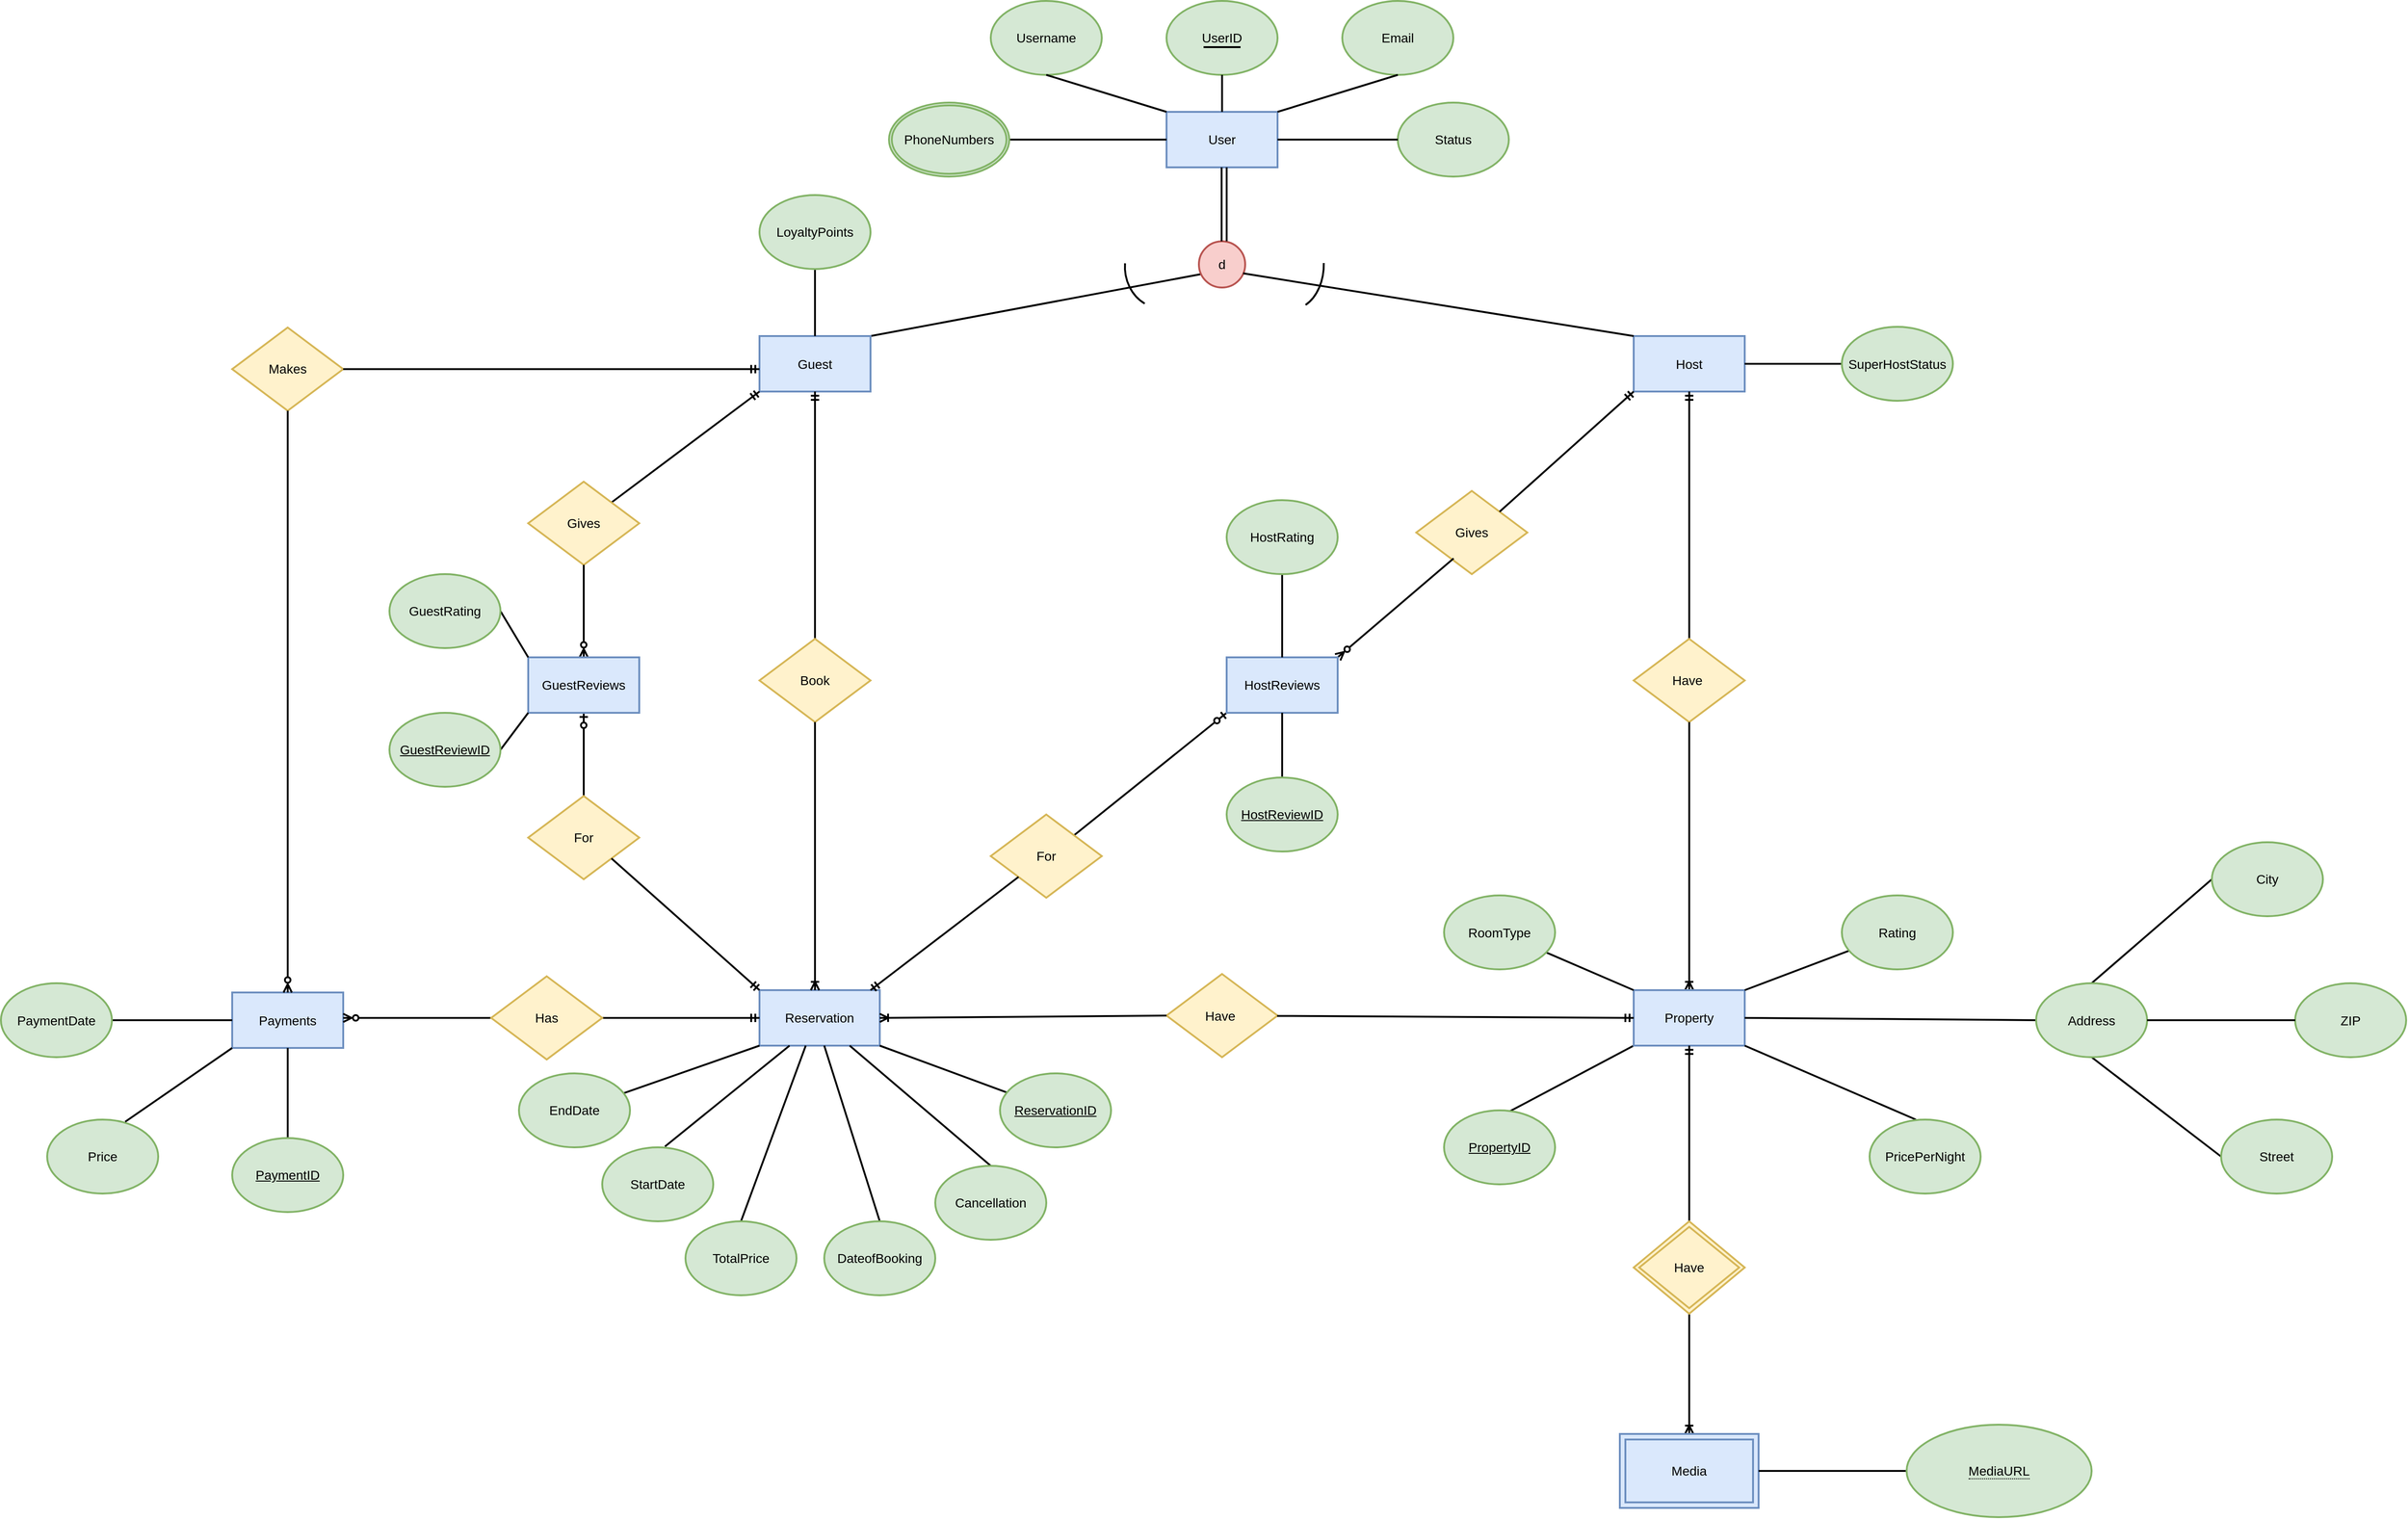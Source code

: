 <mxfile version="22.1.7" type="device">
  <diagram id="R2lEEEUBdFMjLlhIrx00" name="Page-1">
    <mxGraphModel dx="5560" dy="2050" grid="1" gridSize="10" guides="1" tooltips="1" connect="1" arrows="1" fold="1" page="1" pageScale="1" pageWidth="850" pageHeight="1100" math="0" shadow="0" extFonts="Permanent Marker^https://fonts.googleapis.com/css?family=Permanent+Marker">
      <root>
        <mxCell id="0" />
        <mxCell id="1" parent="0" />
        <mxCell id="eR8TVxgXeTOk0L5o_r-3-2" value="&lt;font style=&quot;font-size: 14px;&quot;&gt;User&lt;/font&gt;" style="rounded=0;whiteSpace=wrap;html=1;fillColor=#dae8fc;strokeColor=#6c8ebf;strokeWidth=2;fontSize=14;fontStyle=0" parent="1" vertex="1">
          <mxGeometry x="360" y="150" width="120" height="60" as="geometry" />
        </mxCell>
        <mxCell id="eR8TVxgXeTOk0L5o_r-3-7" value="&lt;font style=&quot;font-size: 14px;&quot;&gt;Username&lt;/font&gt;" style="ellipse;whiteSpace=wrap;html=1;fillColor=#d5e8d4;strokeColor=#82b366;strokeWidth=2;fontSize=14;fontStyle=0" parent="1" vertex="1">
          <mxGeometry x="170" y="30" width="120" height="80" as="geometry" />
        </mxCell>
        <mxCell id="eR8TVxgXeTOk0L5o_r-3-8" value="&lt;font style=&quot;font-size: 14px;&quot;&gt;UserID&lt;/font&gt;" style="ellipse;whiteSpace=wrap;html=1;fillColor=#d5e8d4;strokeColor=#82b366;strokeWidth=2;fontSize=14;fontStyle=0" parent="1" vertex="1">
          <mxGeometry x="360" y="30" width="120" height="80" as="geometry" />
        </mxCell>
        <mxCell id="eR8TVxgXeTOk0L5o_r-3-9" value="&lt;font style=&quot;font-size: 14px;&quot;&gt;Email&lt;/font&gt;" style="ellipse;whiteSpace=wrap;html=1;fillColor=#d5e8d4;strokeColor=#82b366;strokeWidth=2;fontSize=14;fontStyle=0" parent="1" vertex="1">
          <mxGeometry x="550" y="30" width="120" height="80" as="geometry" />
        </mxCell>
        <mxCell id="eR8TVxgXeTOk0L5o_r-3-10" value="" style="endArrow=none;html=1;rounded=0;exitX=0;exitY=0;exitDx=0;exitDy=0;strokeWidth=2;fontSize=14;fontStyle=0" parent="1" source="eR8TVxgXeTOk0L5o_r-3-2" edge="1">
          <mxGeometry width="50" height="50" relative="1" as="geometry">
            <mxPoint x="180" y="160" as="sourcePoint" />
            <mxPoint x="230" y="110" as="targetPoint" />
          </mxGeometry>
        </mxCell>
        <mxCell id="eR8TVxgXeTOk0L5o_r-3-11" value="" style="endArrow=none;html=1;rounded=0;exitX=0.5;exitY=0;exitDx=0;exitDy=0;strokeWidth=2;fontSize=14;fontStyle=0" parent="1" source="eR8TVxgXeTOk0L5o_r-3-2" edge="1">
          <mxGeometry width="50" height="50" relative="1" as="geometry">
            <mxPoint x="410" y="160" as="sourcePoint" />
            <mxPoint x="420" y="110" as="targetPoint" />
          </mxGeometry>
        </mxCell>
        <mxCell id="eR8TVxgXeTOk0L5o_r-3-12" value="" style="endArrow=none;html=1;rounded=0;exitX=0.5;exitY=1;exitDx=0;exitDy=0;entryX=1;entryY=0;entryDx=0;entryDy=0;strokeWidth=2;fontSize=14;fontStyle=0" parent="1" source="eR8TVxgXeTOk0L5o_r-3-9" target="eR8TVxgXeTOk0L5o_r-3-2" edge="1">
          <mxGeometry width="50" height="50" relative="1" as="geometry">
            <mxPoint x="610" y="225" as="sourcePoint" />
            <mxPoint x="480" y="170" as="targetPoint" />
          </mxGeometry>
        </mxCell>
        <mxCell id="eR8TVxgXeTOk0L5o_r-3-15" value="" style="endArrow=none;html=1;rounded=0;strokeWidth=2;fontSize=14;fontStyle=0" parent="1" edge="1">
          <mxGeometry width="50" height="50" relative="1" as="geometry">
            <mxPoint x="400" y="80" as="sourcePoint" />
            <mxPoint x="440" y="80" as="targetPoint" />
          </mxGeometry>
        </mxCell>
        <mxCell id="eR8TVxgXeTOk0L5o_r-3-18" value="" style="endArrow=none;html=1;rounded=0;exitX=1;exitY=0;exitDx=0;exitDy=0;strokeWidth=2;fontSize=14;fontStyle=0" parent="1" source="eR8TVxgXeTOk0L5o_r-3-19" edge="1">
          <mxGeometry width="50" height="50" relative="1" as="geometry">
            <mxPoint x="350" y="375" as="sourcePoint" />
            <mxPoint x="400" y="325" as="targetPoint" />
          </mxGeometry>
        </mxCell>
        <mxCell id="eR8TVxgXeTOk0L5o_r-3-19" value="&lt;font style=&quot;font-size: 14px;&quot;&gt;Guest&lt;/font&gt;" style="rounded=0;whiteSpace=wrap;html=1;fillColor=#dae8fc;strokeColor=#6c8ebf;strokeWidth=2;fontSize=14;fontStyle=0" parent="1" vertex="1">
          <mxGeometry x="-80" y="392.5" width="120" height="60" as="geometry" />
        </mxCell>
        <mxCell id="eR8TVxgXeTOk0L5o_r-3-27" value="" style="verticalLabelPosition=bottom;verticalAlign=top;html=1;shape=mxgraph.basic.arc;startAngle=0.577;endAngle=0.763;strokeWidth=2;fontSize=14;fontStyle=0" parent="1" vertex="1">
          <mxGeometry x="315" y="272.5" width="80" height="90" as="geometry" />
        </mxCell>
        <mxCell id="eR8TVxgXeTOk0L5o_r-3-32" value="" style="endArrow=none;html=1;rounded=0;exitX=0.5;exitY=0;exitDx=0;exitDy=0;entryX=0.5;entryY=1;entryDx=0;entryDy=0;strokeWidth=2;fontSize=14;fontStyle=0" parent="1" source="eR8TVxgXeTOk0L5o_r-3-19" target="Yw1Rvifl_4rnwtDzFo2M-11" edge="1">
          <mxGeometry width="50" height="50" relative="1" as="geometry">
            <mxPoint x="-220" y="392.5" as="sourcePoint" />
            <mxPoint x="-180.0" y="352.5" as="targetPoint" />
          </mxGeometry>
        </mxCell>
        <mxCell id="eR8TVxgXeTOk0L5o_r-3-36" value="&lt;font style=&quot;font-size: 14px;&quot;&gt;Host&lt;/font&gt;" style="rounded=0;whiteSpace=wrap;html=1;fillColor=#dae8fc;strokeColor=#6c8ebf;strokeWidth=2;fontSize=14;fontStyle=0" parent="1" vertex="1">
          <mxGeometry x="865" y="392.5" width="120" height="60" as="geometry" />
        </mxCell>
        <mxCell id="eR8TVxgXeTOk0L5o_r-3-37" value="" style="endArrow=none;html=1;rounded=0;exitX=0;exitY=0;exitDx=0;exitDy=0;strokeWidth=2;fontSize=14;fontStyle=0" parent="1" source="eR8TVxgXeTOk0L5o_r-3-17" edge="1">
          <mxGeometry width="50" height="50" relative="1" as="geometry">
            <mxPoint x="375" y="462.5" as="sourcePoint" />
            <mxPoint x="410" y="327.5" as="targetPoint" />
            <Array as="points" />
          </mxGeometry>
        </mxCell>
        <mxCell id="eR8TVxgXeTOk0L5o_r-3-39" value="" style="verticalLabelPosition=bottom;verticalAlign=top;html=1;shape=mxgraph.basic.arc;startAngle=0.245;endAngle=0.428;strokeWidth=2;fontSize=14;fontStyle=0" parent="1" vertex="1">
          <mxGeometry x="460" y="266.25" width="70" height="97.5" as="geometry" />
        </mxCell>
        <mxCell id="eR8TVxgXeTOk0L5o_r-3-52" value="" style="endArrow=ERmandOne;html=1;rounded=0;endFill=0;entryX=0.5;entryY=1;entryDx=0;entryDy=0;strokeWidth=2;fontSize=14;fontStyle=0" parent="1" source="Yw1Rvifl_4rnwtDzFo2M-55" target="eR8TVxgXeTOk0L5o_r-3-19" edge="1">
          <mxGeometry width="50" height="50" relative="1" as="geometry">
            <mxPoint x="-20" y="562.5" as="sourcePoint" />
            <mxPoint x="-20" y="460" as="targetPoint" />
          </mxGeometry>
        </mxCell>
        <mxCell id="eR8TVxgXeTOk0L5o_r-3-107" value="" style="endArrow=ERmandOne;html=1;rounded=0;exitX=0.5;exitY=0;exitDx=0;exitDy=0;endFill=0;strokeWidth=2;fontSize=14;fontStyle=0;entryX=0.5;entryY=1;entryDx=0;entryDy=0;" parent="1" source="Yw1Rvifl_4rnwtDzFo2M-17" target="eR8TVxgXeTOk0L5o_r-3-36" edge="1">
          <mxGeometry width="50" height="50" relative="1" as="geometry">
            <mxPoint x="925" y="572.5" as="sourcePoint" />
            <mxPoint x="945" y="450" as="targetPoint" />
          </mxGeometry>
        </mxCell>
        <mxCell id="eR8TVxgXeTOk0L5o_r-3-17" value="&lt;font style=&quot;font-size: 14px;&quot;&gt;d&lt;/font&gt;" style="ellipse;whiteSpace=wrap;html=1;aspect=fixed;fillColor=#f8cecc;strokeColor=#b85450;strokeWidth=2;fontSize=14;fontStyle=0" parent="1" vertex="1">
          <mxGeometry x="395" y="290" width="50" height="50" as="geometry" />
        </mxCell>
        <mxCell id="MQzUX687LwjazqS2eihC-2" value="" style="endArrow=none;html=1;rounded=0;exitX=0;exitY=0;exitDx=0;exitDy=0;entryX=0.955;entryY=0.693;entryDx=0;entryDy=0;entryPerimeter=0;strokeWidth=2;fontSize=14;fontStyle=0" parent="1" source="eR8TVxgXeTOk0L5o_r-3-36" target="eR8TVxgXeTOk0L5o_r-3-17" edge="1">
          <mxGeometry width="50" height="50" relative="1" as="geometry">
            <mxPoint x="400" y="380" as="sourcePoint" />
            <mxPoint x="450" y="330" as="targetPoint" />
          </mxGeometry>
        </mxCell>
        <mxCell id="Yw1Rvifl_4rnwtDzFo2M-5" value="" style="endArrow=none;html=1;rounded=0;exitX=0.5;exitY=0;exitDx=0;exitDy=0;strokeWidth=2;fontSize=14;fontStyle=0" parent="1" edge="1">
          <mxGeometry width="50" height="50" relative="1" as="geometry">
            <mxPoint x="419.55" y="210" as="sourcePoint" />
            <mxPoint x="419.55" y="290" as="targetPoint" />
          </mxGeometry>
        </mxCell>
        <mxCell id="Yw1Rvifl_4rnwtDzFo2M-6" value="&lt;font style=&quot;font-size: 14px;&quot;&gt;Status&lt;/font&gt;" style="ellipse;whiteSpace=wrap;html=1;fillColor=#d5e8d4;strokeColor=#82b366;strokeWidth=2;fontSize=14;fontStyle=0" parent="1" vertex="1">
          <mxGeometry x="610" y="140" width="120" height="80" as="geometry" />
        </mxCell>
        <mxCell id="Yw1Rvifl_4rnwtDzFo2M-8" value="" style="endArrow=none;html=1;rounded=0;exitX=0;exitY=0.5;exitDx=0;exitDy=0;entryX=1;entryY=0;entryDx=0;entryDy=0;strokeWidth=2;fontSize=14;fontStyle=0" parent="1" source="Yw1Rvifl_4rnwtDzFo2M-6" edge="1">
          <mxGeometry width="50" height="50" relative="1" as="geometry">
            <mxPoint x="610" y="140" as="sourcePoint" />
            <mxPoint x="480" y="180" as="targetPoint" />
          </mxGeometry>
        </mxCell>
        <mxCell id="Yw1Rvifl_4rnwtDzFo2M-9" value="" style="endArrow=none;html=1;rounded=0;exitX=0;exitY=0.5;exitDx=0;exitDy=0;entryX=1;entryY=0.5;entryDx=0;entryDy=0;strokeWidth=2;fontSize=14;fontStyle=0" parent="1" source="eR8TVxgXeTOk0L5o_r-3-2" target="Yw1Rvifl_4rnwtDzFo2M-14" edge="1">
          <mxGeometry width="50" height="50" relative="1" as="geometry">
            <mxPoint x="300" y="179.55" as="sourcePoint" />
            <mxPoint x="200" y="180" as="targetPoint" />
          </mxGeometry>
        </mxCell>
        <mxCell id="Yw1Rvifl_4rnwtDzFo2M-116" value="" style="rounded=0;orthogonalLoop=1;jettySize=auto;html=1;endArrow=none;endFill=0;strokeWidth=2;fontSize=14;fontStyle=0" parent="1" source="Yw1Rvifl_4rnwtDzFo2M-10" target="eR8TVxgXeTOk0L5o_r-3-36" edge="1">
          <mxGeometry relative="1" as="geometry" />
        </mxCell>
        <mxCell id="Yw1Rvifl_4rnwtDzFo2M-10" value="&lt;font style=&quot;font-size: 14px;&quot;&gt;SuperHostStatus&lt;/font&gt;" style="ellipse;whiteSpace=wrap;html=1;fontSize=14;fillColor=#d5e8d4;strokeColor=#82b366;strokeWidth=2;fontStyle=0" parent="1" vertex="1">
          <mxGeometry x="1090" y="382.5" width="120" height="80" as="geometry" />
        </mxCell>
        <mxCell id="Yw1Rvifl_4rnwtDzFo2M-11" value="&lt;font style=&quot;font-size: 14px;&quot;&gt;LoyaltyPoints&lt;/font&gt;" style="ellipse;whiteSpace=wrap;html=1;fillColor=#d5e8d4;strokeColor=#82b366;strokeWidth=2;fontSize=14;fontStyle=0" parent="1" vertex="1">
          <mxGeometry x="-80" y="240" width="120" height="80" as="geometry" />
        </mxCell>
        <mxCell id="Yw1Rvifl_4rnwtDzFo2M-14" value="PhoneNumbers" style="ellipse;shape=doubleEllipse;margin=3;whiteSpace=wrap;html=1;align=center;fillColor=#d5e8d4;strokeColor=#82b366;strokeWidth=2;fontSize=14;fontStyle=0" parent="1" vertex="1">
          <mxGeometry x="60" y="140" width="130" height="80" as="geometry" />
        </mxCell>
        <mxCell id="Yw1Rvifl_4rnwtDzFo2M-17" value="Have&amp;nbsp;" style="shape=rhombus;perimeter=rhombusPerimeter;whiteSpace=wrap;html=1;align=center;fillColor=#fff2cc;strokeColor=#d6b656;strokeWidth=2;fontSize=14;fontStyle=0" parent="1" vertex="1">
          <mxGeometry x="865" y="720" width="120" height="90" as="geometry" />
        </mxCell>
        <mxCell id="Yw1Rvifl_4rnwtDzFo2M-18" value="" style="endArrow=none;html=1;rounded=0;startArrow=ERoneToMany;startFill=0;strokeWidth=2;fontSize=14;fontStyle=0;entryX=0.5;entryY=1;entryDx=0;entryDy=0;exitX=0.5;exitY=0;exitDx=0;exitDy=0;" parent="1" source="Yw1Rvifl_4rnwtDzFo2M-19" target="Yw1Rvifl_4rnwtDzFo2M-17" edge="1">
          <mxGeometry width="50" height="50" relative="1" as="geometry">
            <mxPoint x="944.74" y="1100" as="sourcePoint" />
            <mxPoint x="944.74" y="980" as="targetPoint" />
          </mxGeometry>
        </mxCell>
        <mxCell id="Yw1Rvifl_4rnwtDzFo2M-35" style="rounded=0;orthogonalLoop=1;jettySize=auto;html=1;exitX=0;exitY=1;exitDx=0;exitDy=0;strokeWidth=2;endArrow=none;endFill=0;fontSize=14;fontStyle=0;entryX=0.592;entryY=0.013;entryDx=0;entryDy=0;entryPerimeter=0;" parent="1" source="Yw1Rvifl_4rnwtDzFo2M-19" target="Yw1Rvifl_4rnwtDzFo2M-31" edge="1">
          <mxGeometry relative="1" as="geometry" />
        </mxCell>
        <mxCell id="Yw1Rvifl_4rnwtDzFo2M-19" value="&lt;font style=&quot;font-size: 14px;&quot;&gt;Property&lt;/font&gt;" style="rounded=0;whiteSpace=wrap;html=1;fillColor=#dae8fc;strokeColor=#6c8ebf;strokeWidth=2;fontSize=14;fontStyle=0" parent="1" vertex="1">
          <mxGeometry x="865" y="1100" width="120" height="60" as="geometry" />
        </mxCell>
        <mxCell id="Yw1Rvifl_4rnwtDzFo2M-43" style="rounded=0;orthogonalLoop=1;jettySize=auto;html=1;entryX=0;entryY=0.5;entryDx=0;entryDy=0;endArrow=none;endFill=0;strokeWidth=2;exitX=1;exitY=0.5;exitDx=0;exitDy=0;fontSize=14;fontStyle=0" parent="1" source="Yw1Rvifl_4rnwtDzFo2M-19" target="Yw1Rvifl_4rnwtDzFo2M-32" edge="1">
          <mxGeometry relative="1" as="geometry">
            <mxPoint x="950.58" y="1160" as="sourcePoint" />
            <mxPoint x="939.42" y="1343.44" as="targetPoint" />
          </mxGeometry>
        </mxCell>
        <mxCell id="Yw1Rvifl_4rnwtDzFo2M-31" value="&lt;font style=&quot;font-size: 14px;&quot;&gt;PropertyID&lt;/font&gt;" style="ellipse;whiteSpace=wrap;html=1;fontSize=14;fontStyle=4;fillColor=#d5e8d4;strokeColor=#82b366;strokeWidth=2;" parent="1" vertex="1">
          <mxGeometry x="660" y="1230" width="120" height="80" as="geometry" />
        </mxCell>
        <mxCell id="Yw1Rvifl_4rnwtDzFo2M-47" style="rounded=0;orthogonalLoop=1;jettySize=auto;html=1;exitX=0.5;exitY=1;exitDx=0;exitDy=0;entryX=0;entryY=0.5;entryDx=0;entryDy=0;endArrow=none;endFill=0;strokeWidth=2;fontSize=14;fontStyle=0;" parent="1" source="Yw1Rvifl_4rnwtDzFo2M-32" target="Yw1Rvifl_4rnwtDzFo2M-33" edge="1">
          <mxGeometry relative="1" as="geometry" />
        </mxCell>
        <mxCell id="Yw1Rvifl_4rnwtDzFo2M-48" style="rounded=0;orthogonalLoop=1;jettySize=auto;html=1;exitX=0.5;exitY=0;exitDx=0;exitDy=0;entryX=0;entryY=0.5;entryDx=0;entryDy=0;endArrow=none;endFill=0;strokeWidth=2;fontSize=14;fontStyle=0" parent="1" source="Yw1Rvifl_4rnwtDzFo2M-32" target="Yw1Rvifl_4rnwtDzFo2M-34" edge="1">
          <mxGeometry relative="1" as="geometry" />
        </mxCell>
        <mxCell id="Yw1Rvifl_4rnwtDzFo2M-32" value="&lt;font style=&quot;font-size: 14px;&quot;&gt;Address&lt;/font&gt;" style="ellipse;whiteSpace=wrap;html=1;fontSize=14;fillColor=#d5e8d4;strokeColor=#82b366;strokeWidth=2;fontStyle=0" parent="1" vertex="1">
          <mxGeometry x="1300" y="1092.5" width="120" height="80" as="geometry" />
        </mxCell>
        <mxCell id="Yw1Rvifl_4rnwtDzFo2M-33" value="&lt;font style=&quot;font-size: 14px;&quot;&gt;Street&lt;/font&gt;" style="ellipse;whiteSpace=wrap;html=1;fontSize=14;fillColor=#d5e8d4;strokeColor=#82b366;strokeWidth=2;fontStyle=0" parent="1" vertex="1">
          <mxGeometry x="1500" y="1240" width="120" height="80" as="geometry" />
        </mxCell>
        <mxCell id="Yw1Rvifl_4rnwtDzFo2M-34" value="&lt;font style=&quot;font-size: 14px;&quot;&gt;City&lt;/font&gt;" style="ellipse;whiteSpace=wrap;html=1;fontSize=14;fillColor=#d5e8d4;strokeColor=#82b366;strokeWidth=2;fontStyle=0" parent="1" vertex="1">
          <mxGeometry x="1490" y="940" width="120" height="80" as="geometry" />
        </mxCell>
        <mxCell id="Yw1Rvifl_4rnwtDzFo2M-40" value="&lt;font style=&quot;font-size: 14px;&quot;&gt;ZIP&lt;br style=&quot;font-size: 14px;&quot;&gt;&lt;/font&gt;" style="ellipse;whiteSpace=wrap;html=1;fontSize=14;fillColor=#d5e8d4;strokeColor=#82b366;strokeWidth=2;fontStyle=0" parent="1" vertex="1">
          <mxGeometry x="1580" y="1092.5" width="120" height="80" as="geometry" />
        </mxCell>
        <mxCell id="Yw1Rvifl_4rnwtDzFo2M-46" style="rounded=0;orthogonalLoop=1;jettySize=auto;html=1;exitX=1;exitY=0.5;exitDx=0;exitDy=0;entryX=0;entryY=0.5;entryDx=0;entryDy=0;endArrow=none;endFill=0;strokeWidth=2;fontSize=14;fontStyle=0" parent="1" source="Yw1Rvifl_4rnwtDzFo2M-32" target="Yw1Rvifl_4rnwtDzFo2M-40" edge="1">
          <mxGeometry relative="1" as="geometry" />
        </mxCell>
        <mxCell id="Yw1Rvifl_4rnwtDzFo2M-49" style="rounded=0;orthogonalLoop=1;jettySize=auto;html=1;exitX=1;exitY=1;exitDx=0;exitDy=0;strokeWidth=2;endArrow=none;endFill=0;entryX=0.417;entryY=0;entryDx=0;entryDy=0;fontSize=14;fontStyle=0;entryPerimeter=0;" parent="1" source="Yw1Rvifl_4rnwtDzFo2M-19" target="Yw1Rvifl_4rnwtDzFo2M-50" edge="1">
          <mxGeometry relative="1" as="geometry">
            <mxPoint x="1005" y="1161.08" as="sourcePoint" />
            <mxPoint x="1140.799" y="1203.924" as="targetPoint" />
          </mxGeometry>
        </mxCell>
        <mxCell id="Yw1Rvifl_4rnwtDzFo2M-50" value="&lt;font style=&quot;font-size: 14px;&quot;&gt;PricePerNight&lt;/font&gt;" style="ellipse;whiteSpace=wrap;html=1;fontSize=14;fillColor=#d5e8d4;strokeColor=#82b366;strokeWidth=2;fontStyle=0" parent="1" vertex="1">
          <mxGeometry x="1120" y="1240" width="120" height="80" as="geometry" />
        </mxCell>
        <mxCell id="Yw1Rvifl_4rnwtDzFo2M-51" style="rounded=0;orthogonalLoop=1;jettySize=auto;html=1;exitX=0;exitY=0;exitDx=0;exitDy=0;strokeWidth=2;endArrow=none;endFill=0;fontSize=14;fontStyle=0" parent="1" source="Yw1Rvifl_4rnwtDzFo2M-19" target="Yw1Rvifl_4rnwtDzFo2M-52" edge="1">
          <mxGeometry relative="1" as="geometry">
            <mxPoint x="677.5" y="1260" as="sourcePoint" />
          </mxGeometry>
        </mxCell>
        <mxCell id="Yw1Rvifl_4rnwtDzFo2M-52" value="&lt;font style=&quot;font-size: 14px;&quot;&gt;RoomType&lt;/font&gt;" style="ellipse;whiteSpace=wrap;html=1;fontSize=14;fillColor=#d5e8d4;strokeColor=#82b366;strokeWidth=2;fontStyle=0" parent="1" vertex="1">
          <mxGeometry x="660" y="997.5" width="120" height="80" as="geometry" />
        </mxCell>
        <mxCell id="Yw1Rvifl_4rnwtDzFo2M-53" style="rounded=0;orthogonalLoop=1;jettySize=auto;html=1;exitX=1;exitY=0;exitDx=0;exitDy=0;strokeWidth=2;endArrow=none;endFill=0;fontSize=14;fontStyle=0" parent="1" source="Yw1Rvifl_4rnwtDzFo2M-19" target="Yw1Rvifl_4rnwtDzFo2M-54" edge="1">
          <mxGeometry relative="1" as="geometry">
            <mxPoint x="1015" y="1040" as="sourcePoint" />
          </mxGeometry>
        </mxCell>
        <mxCell id="Yw1Rvifl_4rnwtDzFo2M-54" value="&lt;font style=&quot;font-size: 14px;&quot;&gt;Rating&lt;/font&gt;" style="ellipse;whiteSpace=wrap;html=1;fontSize=14;fillColor=#d5e8d4;strokeColor=#82b366;strokeWidth=2;fontStyle=0" parent="1" vertex="1">
          <mxGeometry x="1090" y="997.5" width="120" height="80" as="geometry" />
        </mxCell>
        <mxCell id="Yw1Rvifl_4rnwtDzFo2M-55" value="Book" style="shape=rhombus;perimeter=rhombusPerimeter;whiteSpace=wrap;html=1;align=center;fillColor=#fff2cc;strokeColor=#d6b656;strokeWidth=2;fontSize=14;fontStyle=0" parent="1" vertex="1">
          <mxGeometry x="-80" y="720" width="120" height="90" as="geometry" />
        </mxCell>
        <mxCell id="Yw1Rvifl_4rnwtDzFo2M-56" value="&lt;font style=&quot;font-size: 14px;&quot;&gt;Reservation&lt;/font&gt;" style="rounded=0;whiteSpace=wrap;html=1;fillColor=#dae8fc;strokeColor=#6c8ebf;strokeWidth=2;fontSize=14;fontStyle=0" parent="1" vertex="1">
          <mxGeometry x="-80" y="1100" width="130" height="60" as="geometry" />
        </mxCell>
        <mxCell id="Yw1Rvifl_4rnwtDzFo2M-57" value="" style="endArrow=none;html=1;rounded=0;startArrow=ERoneToMany;startFill=0;strokeWidth=2;fontSize=14;fontStyle=0" parent="1" target="Yw1Rvifl_4rnwtDzFo2M-55" edge="1">
          <mxGeometry width="50" height="50" relative="1" as="geometry">
            <mxPoint x="-20" y="1100" as="sourcePoint" />
            <mxPoint x="-20" y="1020" as="targetPoint" />
          </mxGeometry>
        </mxCell>
        <mxCell id="Yw1Rvifl_4rnwtDzFo2M-58" style="rounded=0;orthogonalLoop=1;jettySize=auto;html=1;exitX=1;exitY=1;exitDx=0;exitDy=0;strokeWidth=2;endArrow=none;endFill=0;fontSize=14;fontStyle=0" parent="1" source="Yw1Rvifl_4rnwtDzFo2M-56" target="Yw1Rvifl_4rnwtDzFo2M-59" edge="1">
          <mxGeometry relative="1" as="geometry">
            <mxPoint x="-270" y="1210" as="sourcePoint" />
          </mxGeometry>
        </mxCell>
        <mxCell id="Yw1Rvifl_4rnwtDzFo2M-59" value="&lt;font style=&quot;font-size: 14px;&quot;&gt;ReservationID&lt;/font&gt;" style="ellipse;whiteSpace=wrap;html=1;fontSize=14;fontStyle=4;fillColor=#d5e8d4;strokeColor=#82b366;strokeWidth=2;" parent="1" vertex="1">
          <mxGeometry x="180" y="1190" width="120" height="80" as="geometry" />
        </mxCell>
        <mxCell id="Yw1Rvifl_4rnwtDzFo2M-60" style="rounded=0;orthogonalLoop=1;jettySize=auto;html=1;strokeWidth=2;endArrow=none;endFill=0;entryX=0.565;entryY=-0.011;entryDx=0;entryDy=0;entryPerimeter=0;fontSize=14;fontStyle=0;exitX=0.25;exitY=1;exitDx=0;exitDy=0;" parent="1" source="Yw1Rvifl_4rnwtDzFo2M-56" target="Yw1Rvifl_4rnwtDzFo2M-61" edge="1">
          <mxGeometry relative="1" as="geometry">
            <mxPoint x="-40" y="1160" as="sourcePoint" />
            <mxPoint x="-90.642" y="1327.989" as="targetPoint" />
          </mxGeometry>
        </mxCell>
        <mxCell id="Yw1Rvifl_4rnwtDzFo2M-61" value="&lt;font style=&quot;font-size: 14px;&quot;&gt;StartDate&lt;/font&gt;" style="ellipse;whiteSpace=wrap;html=1;fontSize=14;fillColor=#d5e8d4;strokeColor=#82b366;strokeWidth=2;fontStyle=0" parent="1" vertex="1">
          <mxGeometry x="-250" y="1270" width="120" height="80" as="geometry" />
        </mxCell>
        <mxCell id="Yw1Rvifl_4rnwtDzFo2M-62" style="rounded=0;orthogonalLoop=1;jettySize=auto;html=1;strokeWidth=2;endArrow=none;endFill=0;fontSize=14;fontStyle=0;entryX=0.5;entryY=0;entryDx=0;entryDy=0;" parent="1" target="Yw1Rvifl_4rnwtDzFo2M-63" edge="1">
          <mxGeometry relative="1" as="geometry">
            <mxPoint x="-30" y="1160" as="sourcePoint" />
          </mxGeometry>
        </mxCell>
        <mxCell id="Yw1Rvifl_4rnwtDzFo2M-63" value="&lt;font style=&quot;font-size: 14px;&quot;&gt;TotalPrice&lt;/font&gt;" style="ellipse;whiteSpace=wrap;html=1;fontSize=14;fillColor=#d5e8d4;strokeColor=#82b366;strokeWidth=2;fontStyle=0" parent="1" vertex="1">
          <mxGeometry x="-160" y="1350" width="120" height="80" as="geometry" />
        </mxCell>
        <mxCell id="Yw1Rvifl_4rnwtDzFo2M-64" style="rounded=0;orthogonalLoop=1;jettySize=auto;html=1;exitX=0;exitY=1;exitDx=0;exitDy=0;strokeWidth=2;endArrow=none;endFill=0;fontSize=14;fontStyle=0" parent="1" source="Yw1Rvifl_4rnwtDzFo2M-56" target="Yw1Rvifl_4rnwtDzFo2M-65" edge="1">
          <mxGeometry relative="1" as="geometry">
            <mxPoint x="-392" y="920" as="sourcePoint" />
          </mxGeometry>
        </mxCell>
        <mxCell id="Yw1Rvifl_4rnwtDzFo2M-65" value="&lt;font style=&quot;font-size: 14px;&quot;&gt;EndDate&lt;/font&gt;" style="ellipse;whiteSpace=wrap;html=1;fontSize=14;fillColor=#d5e8d4;strokeColor=#82b366;strokeWidth=2;fontStyle=0" parent="1" vertex="1">
          <mxGeometry x="-340" y="1190" width="120" height="80" as="geometry" />
        </mxCell>
        <mxCell id="Yw1Rvifl_4rnwtDzFo2M-67" style="rounded=0;orthogonalLoop=1;jettySize=auto;html=1;strokeWidth=2;endArrow=none;endFill=0;fontSize=14;fontStyle=0;entryX=0.5;entryY=0;entryDx=0;entryDy=0;" parent="1" target="Yw1Rvifl_4rnwtDzFo2M-68" edge="1">
          <mxGeometry relative="1" as="geometry">
            <mxPoint x="-10" y="1160" as="sourcePoint" />
          </mxGeometry>
        </mxCell>
        <mxCell id="Yw1Rvifl_4rnwtDzFo2M-68" value="&lt;font style=&quot;font-size: 14px;&quot;&gt;DateofBooking&lt;/font&gt;" style="ellipse;whiteSpace=wrap;html=1;fontSize=14;fillColor=#d5e8d4;strokeColor=#82b366;strokeWidth=2;fontStyle=0" parent="1" vertex="1">
          <mxGeometry x="-10" y="1350" width="120" height="80" as="geometry" />
        </mxCell>
        <mxCell id="Yw1Rvifl_4rnwtDzFo2M-81" value="Makes" style="shape=rhombus;perimeter=rhombusPerimeter;whiteSpace=wrap;html=1;align=center;fillColor=#fff2cc;strokeColor=#d6b656;strokeWidth=2;fontSize=14;fontStyle=0" parent="1" vertex="1">
          <mxGeometry x="-650" y="383.25" width="120" height="90" as="geometry" />
        </mxCell>
        <mxCell id="Yw1Rvifl_4rnwtDzFo2M-82" style="rounded=0;orthogonalLoop=1;jettySize=auto;html=1;exitX=0;exitY=0.5;exitDx=0;exitDy=0;strokeWidth=2;endArrow=none;endFill=0;startArrow=ERmandOne;startFill=0;entryX=1;entryY=0.5;entryDx=0;entryDy=0;fontSize=14;fontStyle=0" parent="1" target="Yw1Rvifl_4rnwtDzFo2M-81" edge="1">
          <mxGeometry relative="1" as="geometry">
            <mxPoint x="-80" y="428.25" as="sourcePoint" />
            <mxPoint x="-530" y="425.75" as="targetPoint" />
          </mxGeometry>
        </mxCell>
        <mxCell id="Yw1Rvifl_4rnwtDzFo2M-84" value="&lt;font style=&quot;font-size: 14px;&quot;&gt;Payments&lt;/font&gt;" style="rounded=0;whiteSpace=wrap;html=1;fillColor=#dae8fc;strokeColor=#6c8ebf;strokeWidth=2;fontSize=14;fontStyle=0" parent="1" vertex="1">
          <mxGeometry x="-650" y="1102.5" width="120" height="60" as="geometry" />
        </mxCell>
        <mxCell id="Yw1Rvifl_4rnwtDzFo2M-85" value="" style="endArrow=none;html=1;rounded=0;entryX=0.5;entryY=1;entryDx=0;entryDy=0;exitX=0.5;exitY=0;exitDx=0;exitDy=0;startArrow=ERzeroToMany;startFill=0;strokeWidth=2;fontSize=14;fontStyle=0" parent="1" source="Yw1Rvifl_4rnwtDzFo2M-84" target="Yw1Rvifl_4rnwtDzFo2M-81" edge="1">
          <mxGeometry width="50" height="50" relative="1" as="geometry">
            <mxPoint x="-770" y="428.25" as="sourcePoint" />
            <mxPoint x="-920" y="256.75" as="targetPoint" />
          </mxGeometry>
        </mxCell>
        <mxCell id="Yw1Rvifl_4rnwtDzFo2M-86" style="rounded=0;orthogonalLoop=1;jettySize=auto;html=1;exitX=0.5;exitY=1;exitDx=0;exitDy=0;strokeWidth=2;endArrow=none;endFill=0;fontSize=14;fontStyle=0" parent="1" source="Yw1Rvifl_4rnwtDzFo2M-84" target="Yw1Rvifl_4rnwtDzFo2M-87" edge="1">
          <mxGeometry relative="1" as="geometry">
            <mxPoint x="-610" y="1242.5" as="sourcePoint" />
          </mxGeometry>
        </mxCell>
        <mxCell id="Yw1Rvifl_4rnwtDzFo2M-87" value="&lt;font style=&quot;font-size: 14px;&quot;&gt;PaymentID&lt;/font&gt;" style="ellipse;whiteSpace=wrap;html=1;fontSize=14;fontStyle=4;fillColor=#d5e8d4;strokeColor=#82b366;strokeWidth=2;" parent="1" vertex="1">
          <mxGeometry x="-650" y="1260" width="120" height="80" as="geometry" />
        </mxCell>
        <mxCell id="Yw1Rvifl_4rnwtDzFo2M-88" style="rounded=0;orthogonalLoop=1;jettySize=auto;html=1;strokeWidth=2;endArrow=none;endFill=0;fontSize=14;fontStyle=0;exitX=0;exitY=0.5;exitDx=0;exitDy=0;" parent="1" source="Yw1Rvifl_4rnwtDzFo2M-84" target="Yw1Rvifl_4rnwtDzFo2M-89" edge="1">
          <mxGeometry relative="1" as="geometry">
            <mxPoint x="-650" y="1080" as="sourcePoint" />
          </mxGeometry>
        </mxCell>
        <mxCell id="Yw1Rvifl_4rnwtDzFo2M-89" value="&lt;font style=&quot;font-size: 14px;&quot;&gt;PaymentDate&lt;/font&gt;" style="ellipse;whiteSpace=wrap;html=1;fontSize=14;fontStyle=0;fillColor=#d5e8d4;strokeColor=#82b366;strokeWidth=2;" parent="1" vertex="1">
          <mxGeometry x="-900" y="1092.5" width="120" height="80" as="geometry" />
        </mxCell>
        <mxCell id="Yw1Rvifl_4rnwtDzFo2M-101" style="rounded=0;orthogonalLoop=1;jettySize=auto;html=1;endArrow=none;endFill=0;strokeWidth=2;startArrow=ERmandOne;startFill=0;fontSize=14;fontStyle=0;exitX=0.5;exitY=1;exitDx=0;exitDy=0;entryX=0.5;entryY=0;entryDx=0;entryDy=0;" parent="1" source="Yw1Rvifl_4rnwtDzFo2M-19" target="Yw1Rvifl_4rnwtDzFo2M-105" edge="1">
          <mxGeometry relative="1" as="geometry">
            <mxPoint x="944.33" y="1160" as="sourcePoint" />
            <mxPoint x="944.33" y="1370" as="targetPoint" />
          </mxGeometry>
        </mxCell>
        <mxCell id="Yw1Rvifl_4rnwtDzFo2M-104" value="" style="rounded=0;orthogonalLoop=1;jettySize=auto;html=1;endArrow=none;endFill=0;entryX=0.5;entryY=1;entryDx=0;entryDy=0;startArrow=ERoneToMany;startFill=0;strokeWidth=2;fontSize=14;fontStyle=0;exitX=0.5;exitY=0;exitDx=0;exitDy=0;" parent="1" source="Yw1Rvifl_4rnwtDzFo2M-106" target="Yw1Rvifl_4rnwtDzFo2M-105" edge="1">
          <mxGeometry relative="1" as="geometry">
            <mxPoint x="945" y="1610" as="sourcePoint" />
            <mxPoint x="443.487" y="1808.866" as="targetPoint" />
          </mxGeometry>
        </mxCell>
        <mxCell id="Yw1Rvifl_4rnwtDzFo2M-105" value="Have" style="shape=rhombus;double=1;perimeter=rhombusPerimeter;whiteSpace=wrap;html=1;align=center;fillColor=#fff2cc;strokeColor=#d6b656;strokeWidth=2;fontSize=14;fontStyle=0" parent="1" vertex="1">
          <mxGeometry x="865" y="1350" width="120" height="100" as="geometry" />
        </mxCell>
        <mxCell id="Yw1Rvifl_4rnwtDzFo2M-106" value="Media" style="shape=ext;margin=3;double=1;whiteSpace=wrap;html=1;align=center;fillColor=#dae8fc;strokeColor=#6c8ebf;strokeWidth=2;fontSize=14;fontStyle=0" parent="1" vertex="1">
          <mxGeometry x="850" y="1580" width="150" height="80" as="geometry" />
        </mxCell>
        <mxCell id="Yw1Rvifl_4rnwtDzFo2M-109" style="rounded=0;orthogonalLoop=1;jettySize=auto;html=1;exitX=1;exitY=0.5;exitDx=0;exitDy=0;entryX=0;entryY=0.5;entryDx=0;entryDy=0;endArrow=none;endFill=0;strokeWidth=2;fontSize=14;fontStyle=0" parent="1" source="Yw1Rvifl_4rnwtDzFo2M-106" target="Yw1Rvifl_4rnwtDzFo2M-111" edge="1">
          <mxGeometry relative="1" as="geometry">
            <mxPoint x="1000" y="1830" as="sourcePoint" />
            <mxPoint x="990" y="1930" as="targetPoint" />
          </mxGeometry>
        </mxCell>
        <mxCell id="Yw1Rvifl_4rnwtDzFo2M-111" value="&lt;span style=&quot;border-bottom: 1px dotted; font-size: 14px;&quot;&gt;MediaURL&lt;/span&gt;" style="ellipse;whiteSpace=wrap;html=1;align=center;fillColor=#d5e8d4;strokeColor=#82b366;strokeWidth=2;fontSize=14;fontStyle=0" parent="1" vertex="1">
          <mxGeometry x="1160" y="1570" width="200" height="100" as="geometry" />
        </mxCell>
        <mxCell id="5MB1CnsHQRnCacVK7Dpy-1" style="rounded=0;orthogonalLoop=1;jettySize=auto;html=1;exitX=0.75;exitY=1;exitDx=0;exitDy=0;strokeWidth=2;endArrow=none;endFill=0;fontSize=14;fontStyle=0;entryX=0.5;entryY=0;entryDx=0;entryDy=0;" parent="1" source="Yw1Rvifl_4rnwtDzFo2M-56" target="5MB1CnsHQRnCacVK7Dpy-2" edge="1">
          <mxGeometry relative="1" as="geometry">
            <mxPoint x="40" y="1121.5" as="sourcePoint" />
            <mxPoint x="58.631" y="1328.225" as="targetPoint" />
          </mxGeometry>
        </mxCell>
        <mxCell id="5MB1CnsHQRnCacVK7Dpy-2" value="&lt;font style=&quot;font-size: 14px;&quot;&gt;Cancellation&lt;br style=&quot;font-size: 14px;&quot;&gt;&lt;/font&gt;" style="ellipse;whiteSpace=wrap;html=1;fontSize=14;fontStyle=0;fillColor=#d5e8d4;strokeColor=#82b366;strokeWidth=2;" parent="1" vertex="1">
          <mxGeometry x="110" y="1290" width="120" height="80" as="geometry" />
        </mxCell>
        <mxCell id="5MB1CnsHQRnCacVK7Dpy-4" value="Have&amp;nbsp;" style="shape=rhombus;perimeter=rhombusPerimeter;whiteSpace=wrap;html=1;align=center;fillColor=#fff2cc;strokeColor=#d6b656;strokeWidth=2;fontSize=14;fontStyle=0" parent="1" vertex="1">
          <mxGeometry x="360" y="1082.5" width="120" height="90" as="geometry" />
        </mxCell>
        <mxCell id="5MB1CnsHQRnCacVK7Dpy-5" style="rounded=0;orthogonalLoop=1;jettySize=auto;html=1;entryX=0;entryY=0.5;entryDx=0;entryDy=0;endArrow=ERmandOne;endFill=0;strokeWidth=2;fontSize=14;fontStyle=0" parent="1" source="5MB1CnsHQRnCacVK7Dpy-4" target="Yw1Rvifl_4rnwtDzFo2M-19" edge="1">
          <mxGeometry relative="1" as="geometry" />
        </mxCell>
        <mxCell id="5MB1CnsHQRnCacVK7Dpy-9" style="rounded=0;orthogonalLoop=1;jettySize=auto;html=1;entryX=0;entryY=0.5;entryDx=0;entryDy=0;endArrow=none;endFill=0;exitX=1;exitY=0.5;exitDx=0;exitDy=0;strokeWidth=2;startArrow=ERoneToMany;startFill=0;fontSize=14;fontStyle=0" parent="1" source="Yw1Rvifl_4rnwtDzFo2M-56" target="5MB1CnsHQRnCacVK7Dpy-4" edge="1">
          <mxGeometry relative="1" as="geometry">
            <mxPoint x="50" y="1126.5" as="sourcePoint" />
            <mxPoint x="455" y="1128.5" as="targetPoint" />
          </mxGeometry>
        </mxCell>
        <mxCell id="5MB1CnsHQRnCacVK7Dpy-10" style="rounded=0;orthogonalLoop=1;jettySize=auto;html=1;strokeWidth=2;endArrow=ERmandOne;endFill=0;entryX=0;entryY=1;entryDx=0;entryDy=0;exitX=1;exitY=0;exitDx=0;exitDy=0;fontSize=14;fontStyle=0" parent="1" source="5MB1CnsHQRnCacVK7Dpy-11" target="eR8TVxgXeTOk0L5o_r-3-19" edge="1">
          <mxGeometry relative="1" as="geometry">
            <mxPoint x="-345" y="550" as="sourcePoint" />
            <mxPoint x="-550" y="412.5" as="targetPoint" />
          </mxGeometry>
        </mxCell>
        <mxCell id="5MB1CnsHQRnCacVK7Dpy-11" value="Gives" style="shape=rhombus;perimeter=rhombusPerimeter;whiteSpace=wrap;html=1;align=center;fillColor=#fff2cc;strokeColor=#d6b656;strokeWidth=2;fontSize=14;fontStyle=0" parent="1" vertex="1">
          <mxGeometry x="-330" y="550" width="120" height="90" as="geometry" />
        </mxCell>
        <mxCell id="5MB1CnsHQRnCacVK7Dpy-12" style="rounded=0;orthogonalLoop=1;jettySize=auto;html=1;strokeWidth=2;endArrow=none;endFill=0;entryX=0.5;entryY=1;entryDx=0;entryDy=0;fontSize=14;fontStyle=0;startArrow=ERzeroToMany;startFill=0;" parent="1" source="5MB1CnsHQRnCacVK7Dpy-13" target="5MB1CnsHQRnCacVK7Dpy-11" edge="1">
          <mxGeometry relative="1" as="geometry">
            <mxPoint x="150" y="795" as="sourcePoint" />
            <mxPoint x="150" y="670" as="targetPoint" />
          </mxGeometry>
        </mxCell>
        <mxCell id="5MB1CnsHQRnCacVK7Dpy-14" style="rounded=0;orthogonalLoop=1;jettySize=auto;html=1;strokeWidth=2;endArrow=ERzeroToOne;endFill=0;entryX=0.5;entryY=1;entryDx=0;entryDy=0;exitX=0.5;exitY=0;exitDx=0;exitDy=0;fontSize=14;fontStyle=0" parent="1" source="5MB1CnsHQRnCacVK7Dpy-16" target="5MB1CnsHQRnCacVK7Dpy-13" edge="1">
          <mxGeometry relative="1" as="geometry">
            <mxPoint x="150" y="900" as="sourcePoint" />
            <mxPoint x="149" y="860" as="targetPoint" />
          </mxGeometry>
        </mxCell>
        <mxCell id="5MB1CnsHQRnCacVK7Dpy-13" value="&lt;font style=&quot;font-size: 14px;&quot;&gt;GuestReviews&lt;/font&gt;" style="rounded=0;whiteSpace=wrap;html=1;fillColor=#dae8fc;strokeColor=#6c8ebf;strokeWidth=2;fontSize=14;fontStyle=0" parent="1" vertex="1">
          <mxGeometry x="-330" y="740" width="120" height="60" as="geometry" />
        </mxCell>
        <mxCell id="5MB1CnsHQRnCacVK7Dpy-16" value="For" style="shape=rhombus;perimeter=rhombusPerimeter;whiteSpace=wrap;html=1;align=center;fillColor=#fff2cc;strokeColor=#d6b656;strokeWidth=2;fontSize=14;fontStyle=0" parent="1" vertex="1">
          <mxGeometry x="-330" y="890" width="120" height="90" as="geometry" />
        </mxCell>
        <mxCell id="5MB1CnsHQRnCacVK7Dpy-17" style="rounded=0;orthogonalLoop=1;jettySize=auto;html=1;strokeWidth=2;endArrow=none;endFill=0;entryX=1;entryY=1;entryDx=0;entryDy=0;exitX=0;exitY=0;exitDx=0;exitDy=0;fontSize=14;fontStyle=0;startArrow=ERmandOne;startFill=0;" parent="1" source="Yw1Rvifl_4rnwtDzFo2M-56" target="5MB1CnsHQRnCacVK7Dpy-16" edge="1">
          <mxGeometry relative="1" as="geometry">
            <mxPoint x="38" y="1100" as="sourcePoint" />
            <mxPoint x="38" y="1010" as="targetPoint" />
          </mxGeometry>
        </mxCell>
        <mxCell id="5MB1CnsHQRnCacVK7Dpy-20" value="Gives" style="shape=rhombus;perimeter=rhombusPerimeter;whiteSpace=wrap;html=1;align=center;fillColor=#fff2cc;strokeColor=#d6b656;strokeWidth=2;fontSize=14;fontStyle=0" parent="1" vertex="1">
          <mxGeometry x="630" y="560" width="120" height="90" as="geometry" />
        </mxCell>
        <mxCell id="5MB1CnsHQRnCacVK7Dpy-21" style="rounded=0;orthogonalLoop=1;jettySize=auto;html=1;strokeWidth=2;endArrow=none;endFill=0;entryX=0.336;entryY=0.811;entryDx=0;entryDy=0;exitX=1;exitY=0;exitDx=0;exitDy=0;fontSize=14;fontStyle=0;startArrow=ERzeroToMany;startFill=0;entryPerimeter=0;" parent="1" source="5MB1CnsHQRnCacVK7Dpy-23" target="5MB1CnsHQRnCacVK7Dpy-20" edge="1">
          <mxGeometry relative="1" as="geometry">
            <mxPoint x="1090" y="765" as="sourcePoint" />
            <mxPoint x="1090" y="640" as="targetPoint" />
          </mxGeometry>
        </mxCell>
        <mxCell id="5MB1CnsHQRnCacVK7Dpy-22" style="rounded=0;orthogonalLoop=1;jettySize=auto;html=1;strokeWidth=2;endArrow=ERzeroToOne;endFill=0;entryX=0;entryY=1;entryDx=0;entryDy=0;exitX=1;exitY=0;exitDx=0;exitDy=0;fontSize=14;fontStyle=0;" parent="1" source="5MB1CnsHQRnCacVK7Dpy-24" target="5MB1CnsHQRnCacVK7Dpy-23" edge="1">
          <mxGeometry relative="1" as="geometry">
            <mxPoint x="1090" y="870" as="sourcePoint" />
            <mxPoint x="1089" y="830" as="targetPoint" />
          </mxGeometry>
        </mxCell>
        <mxCell id="5MB1CnsHQRnCacVK7Dpy-23" value="&lt;font style=&quot;font-size: 14px;&quot;&gt;HostReviews&lt;/font&gt;" style="rounded=0;whiteSpace=wrap;html=1;fillColor=#dae8fc;strokeColor=#6c8ebf;strokeWidth=2;fontSize=14;fontStyle=0" parent="1" vertex="1">
          <mxGeometry x="425" y="740" width="120" height="60" as="geometry" />
        </mxCell>
        <mxCell id="5MB1CnsHQRnCacVK7Dpy-24" value="For" style="shape=rhombus;perimeter=rhombusPerimeter;whiteSpace=wrap;html=1;align=center;fillColor=#fff2cc;strokeColor=#d6b656;strokeWidth=2;fontSize=14;fontStyle=0" parent="1" vertex="1">
          <mxGeometry x="170" y="910" width="120" height="90" as="geometry" />
        </mxCell>
        <mxCell id="5MB1CnsHQRnCacVK7Dpy-25" style="rounded=0;orthogonalLoop=1;jettySize=auto;html=1;strokeWidth=2;endArrow=ERmandOne;endFill=0;entryX=0;entryY=1;entryDx=0;entryDy=0;exitX=1;exitY=0;exitDx=0;exitDy=0;fontSize=14;fontStyle=0;startArrow=none;startFill=0;" parent="1" source="5MB1CnsHQRnCacVK7Dpy-20" target="eR8TVxgXeTOk0L5o_r-3-36" edge="1">
          <mxGeometry relative="1" as="geometry">
            <mxPoint x="740" y="550" as="sourcePoint" />
            <mxPoint x="874" y="438" as="targetPoint" />
          </mxGeometry>
        </mxCell>
        <mxCell id="5MB1CnsHQRnCacVK7Dpy-26" style="rounded=0;orthogonalLoop=1;jettySize=auto;html=1;strokeWidth=2;endArrow=none;endFill=0;entryX=0;entryY=1;entryDx=0;entryDy=0;exitX=1;exitY=0;exitDx=0;exitDy=0;fontSize=14;fontStyle=0;startArrow=ERmandOne;startFill=0;" parent="1" target="5MB1CnsHQRnCacVK7Dpy-24" edge="1">
          <mxGeometry relative="1" as="geometry">
            <mxPoint x="40" y="1100" as="sourcePoint" />
            <mxPoint x="245" y="930" as="targetPoint" />
          </mxGeometry>
        </mxCell>
        <mxCell id="gzL9DuzZB-tZ408s4mVE-1" value="&lt;font style=&quot;font-size: 14px;&quot;&gt;Price&lt;/font&gt;" style="ellipse;whiteSpace=wrap;html=1;fontSize=14;fontStyle=0;fillColor=#d5e8d4;strokeColor=#82b366;strokeWidth=2;" parent="1" vertex="1">
          <mxGeometry x="-850" y="1240" width="120" height="80" as="geometry" />
        </mxCell>
        <mxCell id="gzL9DuzZB-tZ408s4mVE-2" style="rounded=0;orthogonalLoop=1;jettySize=auto;html=1;exitX=0;exitY=0.5;exitDx=0;exitDy=0;strokeWidth=2;endArrow=ERzeroToMany;endFill=0;fontSize=14;fontStyle=0;" parent="1" source="gzL9DuzZB-tZ408s4mVE-4" edge="1">
          <mxGeometry relative="1" as="geometry">
            <mxPoint x="-370" y="1078" as="sourcePoint" />
            <mxPoint x="-530" y="1130" as="targetPoint" />
          </mxGeometry>
        </mxCell>
        <mxCell id="gzL9DuzZB-tZ408s4mVE-3" style="rounded=0;orthogonalLoop=1;jettySize=auto;html=1;exitX=0;exitY=1;exitDx=0;exitDy=0;strokeWidth=2;endArrow=none;endFill=0;fontSize=14;fontStyle=0;entryX=0.703;entryY=0.029;entryDx=0;entryDy=0;entryPerimeter=0;" parent="1" source="Yw1Rvifl_4rnwtDzFo2M-84" target="gzL9DuzZB-tZ408s4mVE-1" edge="1">
          <mxGeometry relative="1" as="geometry">
            <mxPoint x="-580" y="1163" as="sourcePoint" />
            <mxPoint x="-580" y="1230" as="targetPoint" />
          </mxGeometry>
        </mxCell>
        <mxCell id="gzL9DuzZB-tZ408s4mVE-5" value="" style="rounded=0;orthogonalLoop=1;jettySize=auto;html=1;exitX=0;exitY=0.5;exitDx=0;exitDy=0;strokeWidth=2;endArrow=none;endFill=0;fontSize=14;fontStyle=0;startArrow=ERmandOne;startFill=0;" parent="1" source="Yw1Rvifl_4rnwtDzFo2M-56" target="gzL9DuzZB-tZ408s4mVE-4" edge="1">
          <mxGeometry relative="1" as="geometry">
            <mxPoint x="-80" y="1130" as="sourcePoint" />
            <mxPoint x="-530" y="1130" as="targetPoint" />
          </mxGeometry>
        </mxCell>
        <mxCell id="gzL9DuzZB-tZ408s4mVE-4" value="Has" style="shape=rhombus;perimeter=rhombusPerimeter;whiteSpace=wrap;html=1;align=center;fillColor=#fff2cc;strokeColor=#d6b656;strokeWidth=2;fontSize=14;fontStyle=0" parent="1" vertex="1">
          <mxGeometry x="-370" y="1085" width="120" height="90" as="geometry" />
        </mxCell>
        <mxCell id="gzL9DuzZB-tZ408s4mVE-6" value="" style="endArrow=none;html=1;rounded=0;exitX=0.5;exitY=0;exitDx=0;exitDy=0;strokeWidth=2;fontSize=14;fontStyle=0" parent="1" edge="1">
          <mxGeometry width="50" height="50" relative="1" as="geometry">
            <mxPoint x="425" y="210" as="sourcePoint" />
            <mxPoint x="425" y="290" as="targetPoint" />
          </mxGeometry>
        </mxCell>
        <mxCell id="v02Pq3sf-YM5VcebUAxX-1" style="rounded=0;orthogonalLoop=1;jettySize=auto;html=1;strokeWidth=2;endArrow=none;endFill=0;fontSize=14;fontStyle=0;exitX=0;exitY=0;exitDx=0;exitDy=0;entryX=1;entryY=0.5;entryDx=0;entryDy=0;" parent="1" source="5MB1CnsHQRnCacVK7Dpy-13" target="v02Pq3sf-YM5VcebUAxX-2" edge="1">
          <mxGeometry relative="1" as="geometry">
            <mxPoint x="-330" y="766" as="sourcePoint" />
          </mxGeometry>
        </mxCell>
        <mxCell id="v02Pq3sf-YM5VcebUAxX-2" value="&lt;font style=&quot;font-size: 14px;&quot;&gt;GuestRating&lt;/font&gt;" style="ellipse;whiteSpace=wrap;html=1;fontSize=14;fontStyle=0;fillColor=#d5e8d4;strokeColor=#82b366;strokeWidth=2;" parent="1" vertex="1">
          <mxGeometry x="-480" y="650" width="120" height="80" as="geometry" />
        </mxCell>
        <mxCell id="v02Pq3sf-YM5VcebUAxX-3" style="rounded=0;orthogonalLoop=1;jettySize=auto;html=1;strokeWidth=2;endArrow=none;endFill=0;fontSize=14;fontStyle=0;exitX=0.5;exitY=1;exitDx=0;exitDy=0;" parent="1" source="5MB1CnsHQRnCacVK7Dpy-23" target="v02Pq3sf-YM5VcebUAxX-4" edge="1">
          <mxGeometry relative="1" as="geometry">
            <mxPoint x="675" y="910.5" as="sourcePoint" />
          </mxGeometry>
        </mxCell>
        <mxCell id="v02Pq3sf-YM5VcebUAxX-4" value="&lt;font style=&quot;font-size: 14px;&quot;&gt;HostReviewID&lt;/font&gt;" style="ellipse;whiteSpace=wrap;html=1;fontSize=14;fontStyle=4;fillColor=#d5e8d4;strokeColor=#82b366;strokeWidth=2;" parent="1" vertex="1">
          <mxGeometry x="425" y="870" width="120" height="80" as="geometry" />
        </mxCell>
        <mxCell id="v02Pq3sf-YM5VcebUAxX-6" style="rounded=0;orthogonalLoop=1;jettySize=auto;html=1;strokeWidth=2;endArrow=none;endFill=0;fontSize=14;fontStyle=0;exitX=0;exitY=1;exitDx=0;exitDy=0;entryX=1;entryY=0.5;entryDx=0;entryDy=0;" parent="1" source="5MB1CnsHQRnCacVK7Dpy-13" target="v02Pq3sf-YM5VcebUAxX-7" edge="1">
          <mxGeometry relative="1" as="geometry">
            <mxPoint x="-320" y="831" as="sourcePoint" />
          </mxGeometry>
        </mxCell>
        <mxCell id="v02Pq3sf-YM5VcebUAxX-7" value="&lt;font style=&quot;font-size: 14px;&quot;&gt;GuestReviewID&lt;/font&gt;" style="ellipse;whiteSpace=wrap;html=1;fontSize=14;fontStyle=4;fillColor=#d5e8d4;strokeColor=#82b366;strokeWidth=2;" parent="1" vertex="1">
          <mxGeometry x="-480" y="800" width="120" height="80" as="geometry" />
        </mxCell>
        <mxCell id="v02Pq3sf-YM5VcebUAxX-8" style="rounded=0;orthogonalLoop=1;jettySize=auto;html=1;strokeWidth=2;endArrow=none;endFill=0;fontSize=14;fontStyle=0;exitX=0.5;exitY=0;exitDx=0;exitDy=0;" parent="1" source="5MB1CnsHQRnCacVK7Dpy-23" target="v02Pq3sf-YM5VcebUAxX-9" edge="1">
          <mxGeometry relative="1" as="geometry">
            <mxPoint x="485" y="490" as="sourcePoint" />
          </mxGeometry>
        </mxCell>
        <mxCell id="v02Pq3sf-YM5VcebUAxX-9" value="&lt;font style=&quot;font-size: 14px;&quot;&gt;HostRating&lt;/font&gt;" style="ellipse;whiteSpace=wrap;html=1;fontSize=14;fontStyle=0;fillColor=#d5e8d4;strokeColor=#82b366;strokeWidth=2;" parent="1" vertex="1">
          <mxGeometry x="425" y="570" width="120" height="80" as="geometry" />
        </mxCell>
      </root>
    </mxGraphModel>
  </diagram>
</mxfile>
